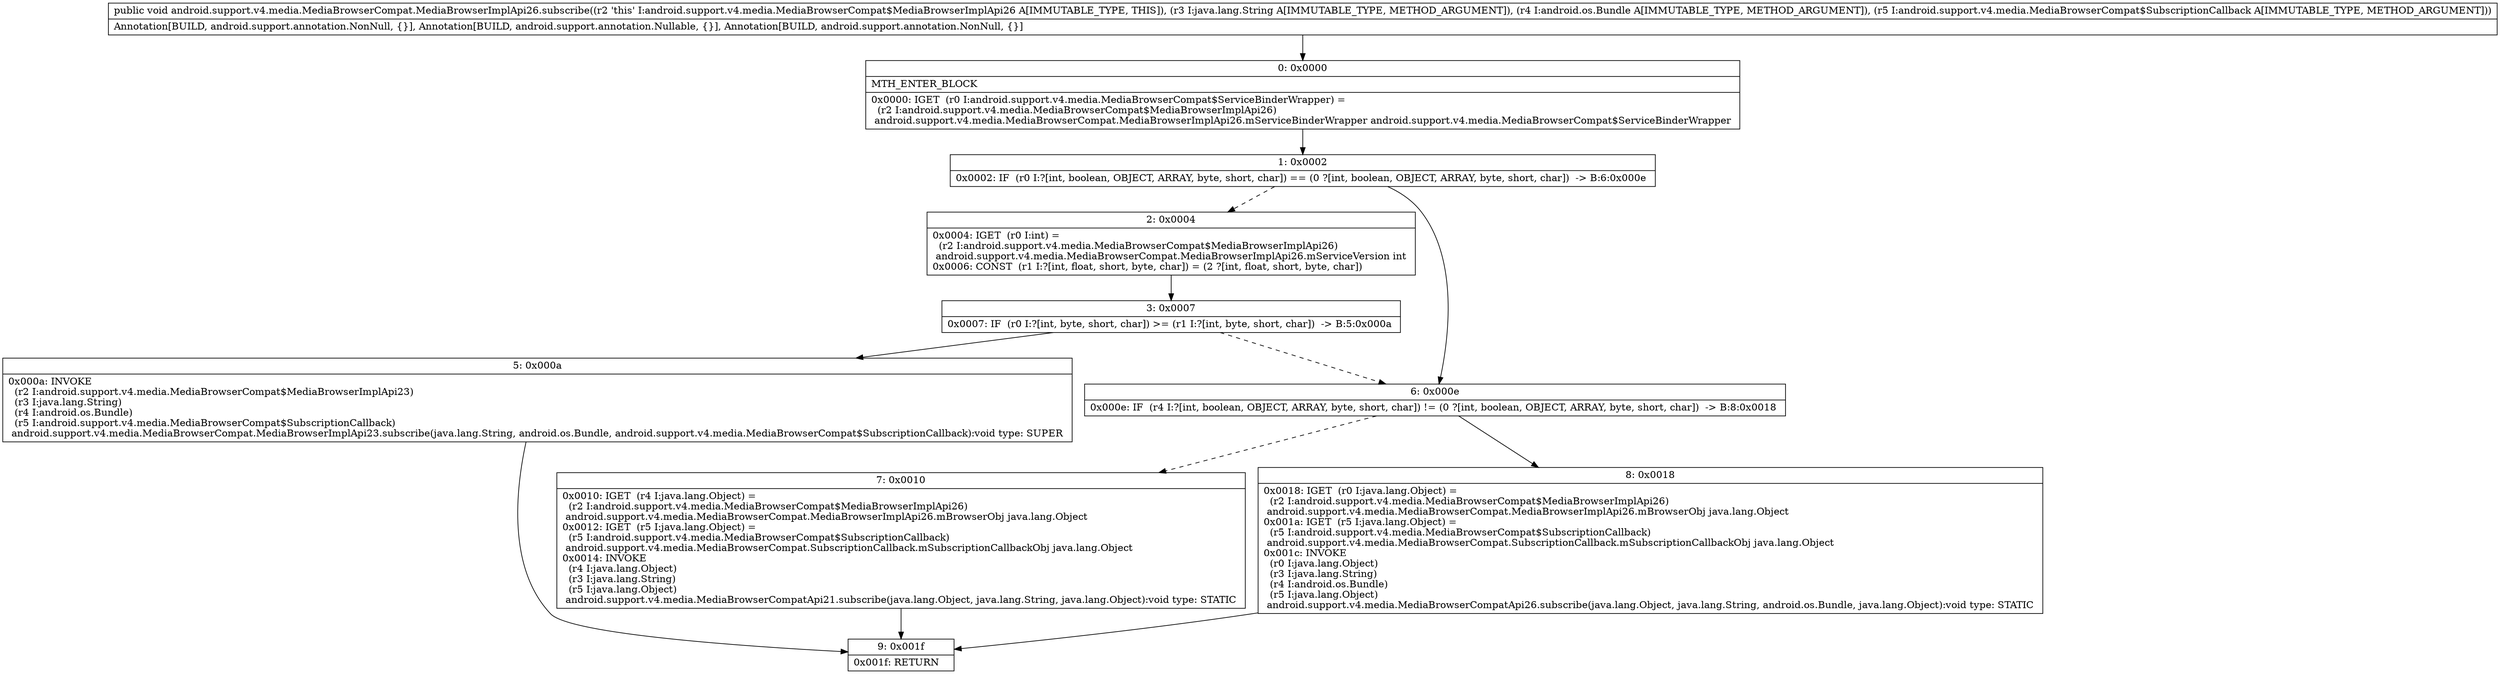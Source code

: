 digraph "CFG forandroid.support.v4.media.MediaBrowserCompat.MediaBrowserImplApi26.subscribe(Ljava\/lang\/String;Landroid\/os\/Bundle;Landroid\/support\/v4\/media\/MediaBrowserCompat$SubscriptionCallback;)V" {
Node_0 [shape=record,label="{0\:\ 0x0000|MTH_ENTER_BLOCK\l|0x0000: IGET  (r0 I:android.support.v4.media.MediaBrowserCompat$ServiceBinderWrapper) = \l  (r2 I:android.support.v4.media.MediaBrowserCompat$MediaBrowserImplApi26)\l android.support.v4.media.MediaBrowserCompat.MediaBrowserImplApi26.mServiceBinderWrapper android.support.v4.media.MediaBrowserCompat$ServiceBinderWrapper \l}"];
Node_1 [shape=record,label="{1\:\ 0x0002|0x0002: IF  (r0 I:?[int, boolean, OBJECT, ARRAY, byte, short, char]) == (0 ?[int, boolean, OBJECT, ARRAY, byte, short, char])  \-\> B:6:0x000e \l}"];
Node_2 [shape=record,label="{2\:\ 0x0004|0x0004: IGET  (r0 I:int) = \l  (r2 I:android.support.v4.media.MediaBrowserCompat$MediaBrowserImplApi26)\l android.support.v4.media.MediaBrowserCompat.MediaBrowserImplApi26.mServiceVersion int \l0x0006: CONST  (r1 I:?[int, float, short, byte, char]) = (2 ?[int, float, short, byte, char]) \l}"];
Node_3 [shape=record,label="{3\:\ 0x0007|0x0007: IF  (r0 I:?[int, byte, short, char]) \>= (r1 I:?[int, byte, short, char])  \-\> B:5:0x000a \l}"];
Node_5 [shape=record,label="{5\:\ 0x000a|0x000a: INVOKE  \l  (r2 I:android.support.v4.media.MediaBrowserCompat$MediaBrowserImplApi23)\l  (r3 I:java.lang.String)\l  (r4 I:android.os.Bundle)\l  (r5 I:android.support.v4.media.MediaBrowserCompat$SubscriptionCallback)\l android.support.v4.media.MediaBrowserCompat.MediaBrowserImplApi23.subscribe(java.lang.String, android.os.Bundle, android.support.v4.media.MediaBrowserCompat$SubscriptionCallback):void type: SUPER \l}"];
Node_6 [shape=record,label="{6\:\ 0x000e|0x000e: IF  (r4 I:?[int, boolean, OBJECT, ARRAY, byte, short, char]) != (0 ?[int, boolean, OBJECT, ARRAY, byte, short, char])  \-\> B:8:0x0018 \l}"];
Node_7 [shape=record,label="{7\:\ 0x0010|0x0010: IGET  (r4 I:java.lang.Object) = \l  (r2 I:android.support.v4.media.MediaBrowserCompat$MediaBrowserImplApi26)\l android.support.v4.media.MediaBrowserCompat.MediaBrowserImplApi26.mBrowserObj java.lang.Object \l0x0012: IGET  (r5 I:java.lang.Object) = \l  (r5 I:android.support.v4.media.MediaBrowserCompat$SubscriptionCallback)\l android.support.v4.media.MediaBrowserCompat.SubscriptionCallback.mSubscriptionCallbackObj java.lang.Object \l0x0014: INVOKE  \l  (r4 I:java.lang.Object)\l  (r3 I:java.lang.String)\l  (r5 I:java.lang.Object)\l android.support.v4.media.MediaBrowserCompatApi21.subscribe(java.lang.Object, java.lang.String, java.lang.Object):void type: STATIC \l}"];
Node_8 [shape=record,label="{8\:\ 0x0018|0x0018: IGET  (r0 I:java.lang.Object) = \l  (r2 I:android.support.v4.media.MediaBrowserCompat$MediaBrowserImplApi26)\l android.support.v4.media.MediaBrowserCompat.MediaBrowserImplApi26.mBrowserObj java.lang.Object \l0x001a: IGET  (r5 I:java.lang.Object) = \l  (r5 I:android.support.v4.media.MediaBrowserCompat$SubscriptionCallback)\l android.support.v4.media.MediaBrowserCompat.SubscriptionCallback.mSubscriptionCallbackObj java.lang.Object \l0x001c: INVOKE  \l  (r0 I:java.lang.Object)\l  (r3 I:java.lang.String)\l  (r4 I:android.os.Bundle)\l  (r5 I:java.lang.Object)\l android.support.v4.media.MediaBrowserCompatApi26.subscribe(java.lang.Object, java.lang.String, android.os.Bundle, java.lang.Object):void type: STATIC \l}"];
Node_9 [shape=record,label="{9\:\ 0x001f|0x001f: RETURN   \l}"];
MethodNode[shape=record,label="{public void android.support.v4.media.MediaBrowserCompat.MediaBrowserImplApi26.subscribe((r2 'this' I:android.support.v4.media.MediaBrowserCompat$MediaBrowserImplApi26 A[IMMUTABLE_TYPE, THIS]), (r3 I:java.lang.String A[IMMUTABLE_TYPE, METHOD_ARGUMENT]), (r4 I:android.os.Bundle A[IMMUTABLE_TYPE, METHOD_ARGUMENT]), (r5 I:android.support.v4.media.MediaBrowserCompat$SubscriptionCallback A[IMMUTABLE_TYPE, METHOD_ARGUMENT]))  | Annotation[BUILD, android.support.annotation.NonNull, \{\}], Annotation[BUILD, android.support.annotation.Nullable, \{\}], Annotation[BUILD, android.support.annotation.NonNull, \{\}]\l}"];
MethodNode -> Node_0;
Node_0 -> Node_1;
Node_1 -> Node_2[style=dashed];
Node_1 -> Node_6;
Node_2 -> Node_3;
Node_3 -> Node_5;
Node_3 -> Node_6[style=dashed];
Node_5 -> Node_9;
Node_6 -> Node_7[style=dashed];
Node_6 -> Node_8;
Node_7 -> Node_9;
Node_8 -> Node_9;
}


